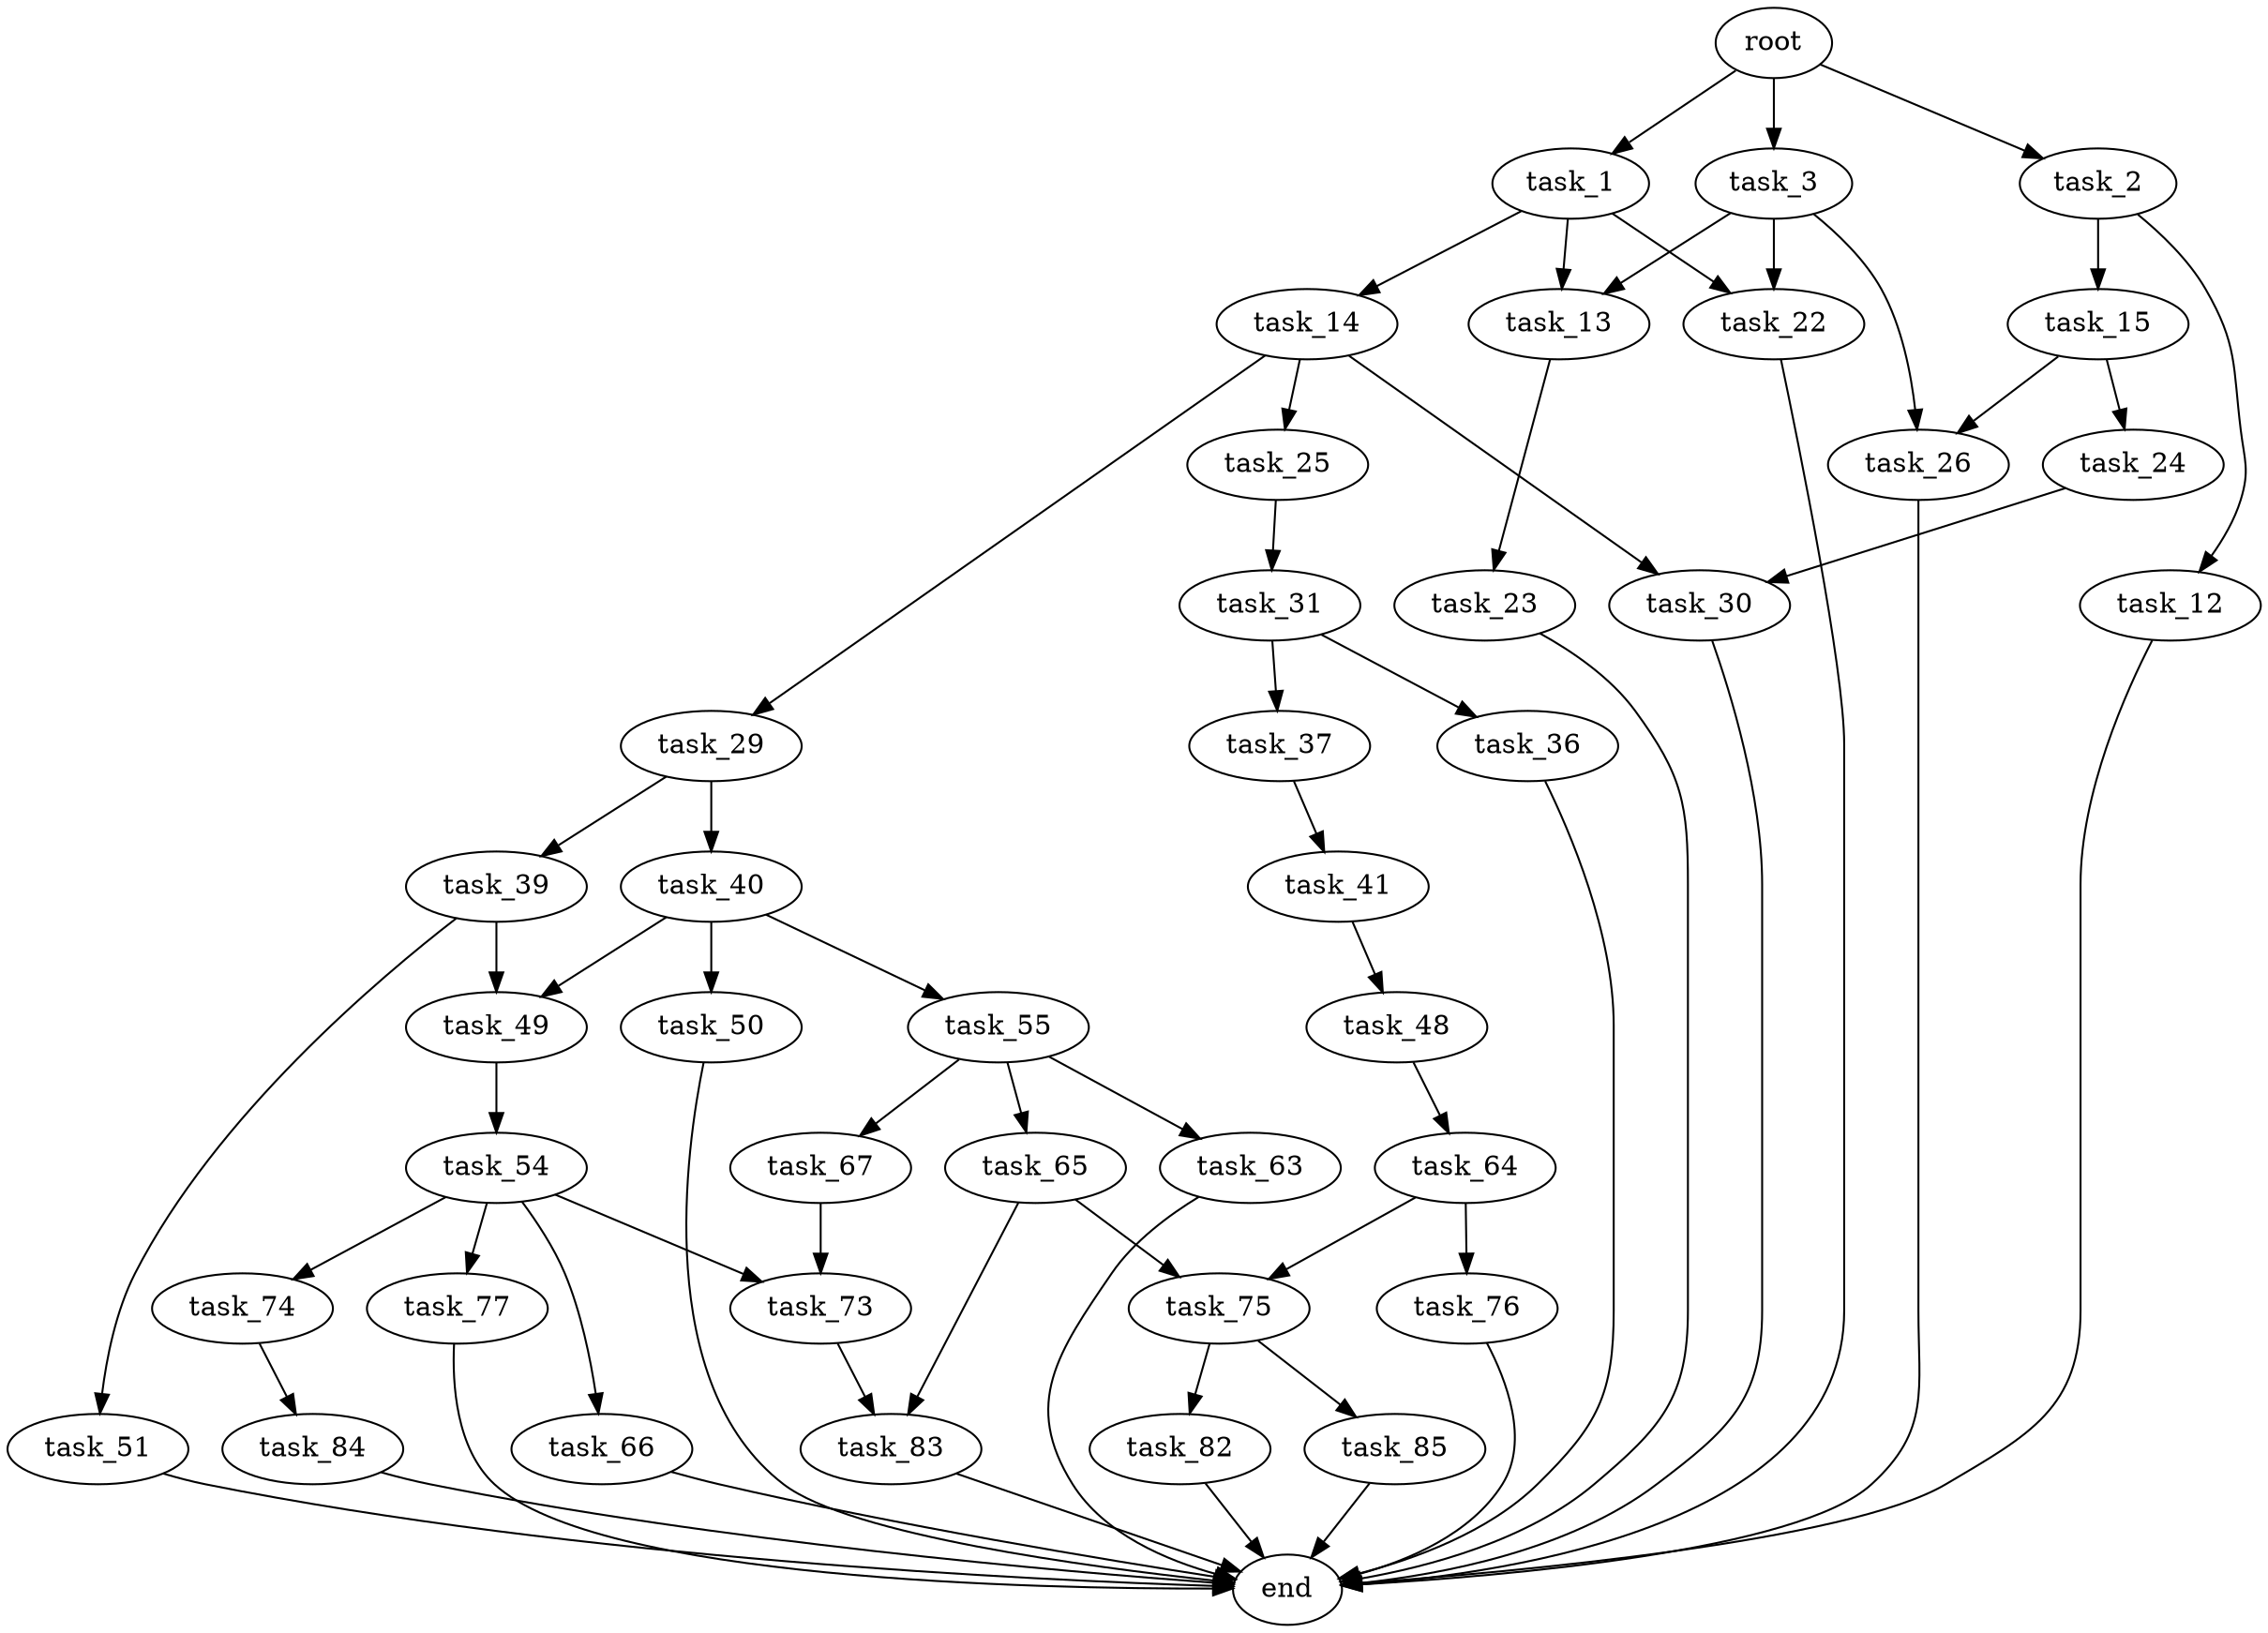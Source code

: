 digraph G {
  root [size="0.000000"];
  task_1 [size="6216429416.000000"];
  task_2 [size="233664826543.000000"];
  task_3 [size="416558104976.000000"];
  task_13 [size="782757789696.000000"];
  task_14 [size="5185480038.000000"];
  task_22 [size="368293445632.000000"];
  task_12 [size="28991029248.000000"];
  task_15 [size="21907573035.000000"];
  task_26 [size="782757789696.000000"];
  end [size="0.000000"];
  task_23 [size="23783460194.000000"];
  task_25 [size="8589934592.000000"];
  task_29 [size="41153642030.000000"];
  task_30 [size="846837902196.000000"];
  task_24 [size="19656441175.000000"];
  task_31 [size="1073741824000.000000"];
  task_39 [size="24360251270.000000"];
  task_40 [size="26596806349.000000"];
  task_36 [size="549755813888.000000"];
  task_37 [size="32813054754.000000"];
  task_41 [size="19320602776.000000"];
  task_49 [size="532820424762.000000"];
  task_51 [size="17727957784.000000"];
  task_50 [size="12945375685.000000"];
  task_55 [size="1052720917.000000"];
  task_48 [size="368293445632.000000"];
  task_64 [size="219497403504.000000"];
  task_54 [size="231928233984.000000"];
  task_66 [size="782757789696.000000"];
  task_73 [size="782757789696.000000"];
  task_74 [size="28991029248.000000"];
  task_77 [size="173425616640.000000"];
  task_63 [size="197277586151.000000"];
  task_65 [size="18791738912.000000"];
  task_67 [size="54825365985.000000"];
  task_75 [size="823879505184.000000"];
  task_76 [size="16494589656.000000"];
  task_83 [size="368293445632.000000"];
  task_84 [size="782757789696.000000"];
  task_82 [size="68719476736.000000"];
  task_85 [size="28991029248.000000"];

  root -> task_1 [size="1.000000"];
  root -> task_2 [size="1.000000"];
  root -> task_3 [size="1.000000"];
  task_1 -> task_13 [size="301989888.000000"];
  task_1 -> task_14 [size="301989888.000000"];
  task_1 -> task_22 [size="301989888.000000"];
  task_2 -> task_12 [size="411041792.000000"];
  task_2 -> task_15 [size="411041792.000000"];
  task_3 -> task_13 [size="536870912.000000"];
  task_3 -> task_22 [size="536870912.000000"];
  task_3 -> task_26 [size="536870912.000000"];
  task_13 -> task_23 [size="679477248.000000"];
  task_14 -> task_25 [size="134217728.000000"];
  task_14 -> task_29 [size="134217728.000000"];
  task_14 -> task_30 [size="134217728.000000"];
  task_22 -> end [size="1.000000"];
  task_12 -> end [size="1.000000"];
  task_15 -> task_24 [size="679477248.000000"];
  task_15 -> task_26 [size="679477248.000000"];
  task_26 -> end [size="1.000000"];
  task_23 -> end [size="1.000000"];
  task_25 -> task_31 [size="33554432.000000"];
  task_29 -> task_39 [size="75497472.000000"];
  task_29 -> task_40 [size="75497472.000000"];
  task_30 -> end [size="1.000000"];
  task_24 -> task_30 [size="33554432.000000"];
  task_31 -> task_36 [size="838860800.000000"];
  task_31 -> task_37 [size="838860800.000000"];
  task_39 -> task_49 [size="411041792.000000"];
  task_39 -> task_51 [size="411041792.000000"];
  task_40 -> task_49 [size="75497472.000000"];
  task_40 -> task_50 [size="75497472.000000"];
  task_40 -> task_55 [size="75497472.000000"];
  task_36 -> end [size="1.000000"];
  task_37 -> task_41 [size="536870912.000000"];
  task_41 -> task_48 [size="411041792.000000"];
  task_49 -> task_54 [size="679477248.000000"];
  task_51 -> end [size="1.000000"];
  task_50 -> end [size="1.000000"];
  task_55 -> task_63 [size="75497472.000000"];
  task_55 -> task_65 [size="75497472.000000"];
  task_55 -> task_67 [size="75497472.000000"];
  task_48 -> task_64 [size="411041792.000000"];
  task_64 -> task_75 [size="679477248.000000"];
  task_64 -> task_76 [size="679477248.000000"];
  task_54 -> task_66 [size="301989888.000000"];
  task_54 -> task_73 [size="301989888.000000"];
  task_54 -> task_74 [size="301989888.000000"];
  task_54 -> task_77 [size="301989888.000000"];
  task_66 -> end [size="1.000000"];
  task_73 -> task_83 [size="679477248.000000"];
  task_74 -> task_84 [size="75497472.000000"];
  task_77 -> end [size="1.000000"];
  task_63 -> end [size="1.000000"];
  task_65 -> task_75 [size="411041792.000000"];
  task_65 -> task_83 [size="411041792.000000"];
  task_67 -> task_73 [size="75497472.000000"];
  task_75 -> task_82 [size="679477248.000000"];
  task_75 -> task_85 [size="679477248.000000"];
  task_76 -> end [size="1.000000"];
  task_83 -> end [size="1.000000"];
  task_84 -> end [size="1.000000"];
  task_82 -> end [size="1.000000"];
  task_85 -> end [size="1.000000"];
}
